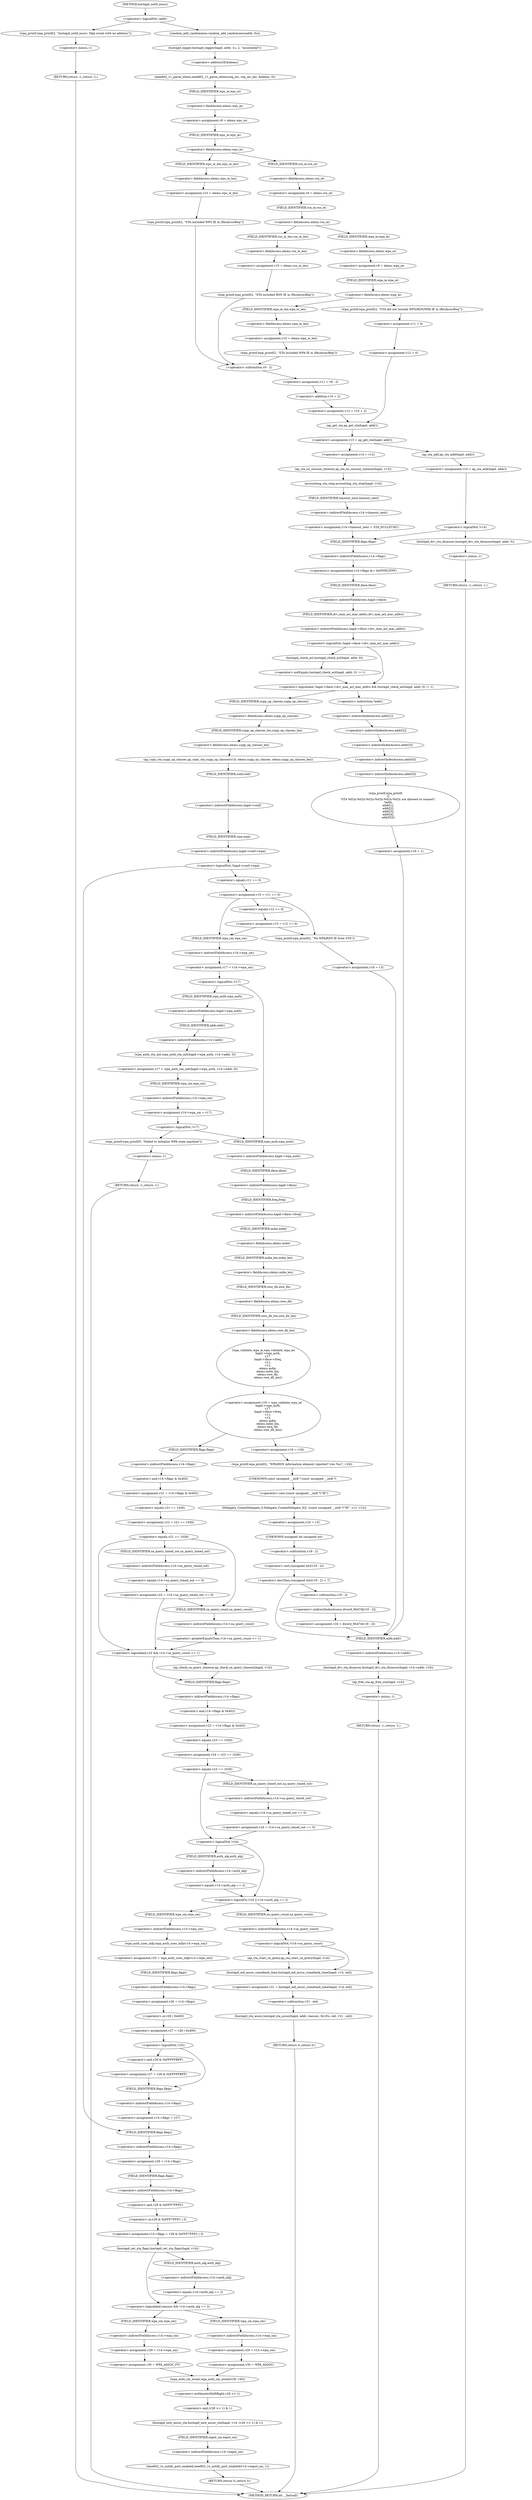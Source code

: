 digraph hostapd_notif_assoc {  
"1000157" [label = "(<operator>.logicalNot,!addr)" ]
"1000160" [label = "(wpa_printf,wpa_printf(2, \"hostapd_notif_assoc: Skip event with no address\"))" ]
"1000163" [label = "(RETURN,return -1;,return -1;)" ]
"1000164" [label = "(<operator>.minus,-1)" ]
"1000166" [label = "(random_add_randomness,random_add_randomness(addr, 6u))" ]
"1000169" [label = "(hostapd_logger,hostapd_logger(hapd, addr, 1u, 2, \"associated\"))" ]
"1000175" [label = "(ieee802_11_parse_elems,ieee802_11_parse_elems(req_ies, req_ies_len, &elems, 0))" ]
"1000178" [label = "(<operator>.addressOf,&elems)" ]
"1000181" [label = "(<operator>.assignment,v9 = elems.wps_ie)" ]
"1000183" [label = "(<operator>.fieldAccess,elems.wps_ie)" ]
"1000185" [label = "(FIELD_IDENTIFIER,wps_ie,wps_ie)" ]
"1000187" [label = "(<operator>.fieldAccess,elems.wps_ie)" ]
"1000189" [label = "(FIELD_IDENTIFIER,wps_ie,wps_ie)" ]
"1000191" [label = "(<operator>.assignment,v10 = elems.wps_ie_len)" ]
"1000193" [label = "(<operator>.fieldAccess,elems.wps_ie_len)" ]
"1000195" [label = "(FIELD_IDENTIFIER,wps_ie_len,wps_ie_len)" ]
"1000196" [label = "(wpa_printf,wpa_printf(2, \"STA included WPS IE in (Re)AssocReq\"))" ]
"1000200" [label = "(<operator>.assignment,v11 = v9 - 2)" ]
"1000202" [label = "(<operator>.subtraction,v9 - 2)" ]
"1000205" [label = "(<operator>.assignment,v12 = v10 + 2)" ]
"1000207" [label = "(<operator>.addition,v10 + 2)" ]
"1000211" [label = "(<operator>.assignment,v9 = elems.rsn_ie)" ]
"1000213" [label = "(<operator>.fieldAccess,elems.rsn_ie)" ]
"1000215" [label = "(FIELD_IDENTIFIER,rsn_ie,rsn_ie)" ]
"1000217" [label = "(<operator>.fieldAccess,elems.rsn_ie)" ]
"1000219" [label = "(FIELD_IDENTIFIER,rsn_ie,rsn_ie)" ]
"1000221" [label = "(<operator>.assignment,v10 = elems.rsn_ie_len)" ]
"1000223" [label = "(<operator>.fieldAccess,elems.rsn_ie_len)" ]
"1000225" [label = "(FIELD_IDENTIFIER,rsn_ie_len,rsn_ie_len)" ]
"1000226" [label = "(wpa_printf,wpa_printf(2, \"STA included RSN IE in (Re)AssocReq\"))" ]
"1000230" [label = "(<operator>.assignment,v9 = elems.wpa_ie)" ]
"1000232" [label = "(<operator>.fieldAccess,elems.wpa_ie)" ]
"1000234" [label = "(FIELD_IDENTIFIER,wpa_ie,wpa_ie)" ]
"1000236" [label = "(<operator>.fieldAccess,elems.wpa_ie)" ]
"1000238" [label = "(FIELD_IDENTIFIER,wpa_ie,wpa_ie)" ]
"1000240" [label = "(<operator>.assignment,v10 = elems.wpa_ie_len)" ]
"1000242" [label = "(<operator>.fieldAccess,elems.wpa_ie_len)" ]
"1000244" [label = "(FIELD_IDENTIFIER,wpa_ie_len,wpa_ie_len)" ]
"1000245" [label = "(wpa_printf,wpa_printf(2, \"STA included WPA IE in (Re)AssocReq\"))" ]
"1000249" [label = "(wpa_printf,wpa_printf(2, \"STA did not include WPS/RSN/WPA IE in (Re)AssocReq\"))" ]
"1000252" [label = "(<operator>.assignment,v11 = 0)" ]
"1000255" [label = "(<operator>.assignment,v12 = 0)" ]
"1000259" [label = "(<operator>.assignment,v13 = ap_get_sta(hapd, addr))" ]
"1000261" [label = "(ap_get_sta,ap_get_sta(hapd, addr))" ]
"1000267" [label = "(<operator>.assignment,v14 = v13)" ]
"1000270" [label = "(ap_sta_no_session_timeout,ap_sta_no_session_timeout(hapd, v13))" ]
"1000273" [label = "(accounting_sta_stop,accounting_sta_stop(hapd, v14))" ]
"1000276" [label = "(<operator>.assignment,v14->timeout_next = STA_NULLFUNC)" ]
"1000277" [label = "(<operator>.indirectFieldAccess,v14->timeout_next)" ]
"1000279" [label = "(FIELD_IDENTIFIER,timeout_next,timeout_next)" ]
"1000283" [label = "(<operator>.assignment,v14 = ap_sta_add(hapd, addr))" ]
"1000285" [label = "(ap_sta_add,ap_sta_add(hapd, addr))" ]
"1000289" [label = "(<operator>.logicalNot,!v14)" ]
"1000292" [label = "(hostapd_drv_sta_disassoc,hostapd_drv_sta_disassoc(hapd, addr, 5))" ]
"1000296" [label = "(RETURN,return -1;,return -1;)" ]
"1000297" [label = "(<operator>.minus,-1)" ]
"1000299" [label = "(<operators>.assignmentAnd,v14->flags &= 0xFFFECFFF)" ]
"1000300" [label = "(<operator>.indirectFieldAccess,v14->flags)" ]
"1000302" [label = "(FIELD_IDENTIFIER,flags,flags)" ]
"1000305" [label = "(<operator>.logicalAnd,!hapd->iface->drv_max_acl_mac_addrs && hostapd_check_acl(hapd, addr, 0) != 1)" ]
"1000306" [label = "(<operator>.logicalNot,!hapd->iface->drv_max_acl_mac_addrs)" ]
"1000307" [label = "(<operator>.indirectFieldAccess,hapd->iface->drv_max_acl_mac_addrs)" ]
"1000308" [label = "(<operator>.indirectFieldAccess,hapd->iface)" ]
"1000310" [label = "(FIELD_IDENTIFIER,iface,iface)" ]
"1000311" [label = "(FIELD_IDENTIFIER,drv_max_acl_mac_addrs,drv_max_acl_mac_addrs)" ]
"1000312" [label = "(<operator>.notEquals,hostapd_check_acl(hapd, addr, 0) != 1)" ]
"1000313" [label = "(hostapd_check_acl,hostapd_check_acl(hapd, addr, 0))" ]
"1000319" [label = "(wpa_printf,wpa_printf(\n      3,\n      \"STA %02x:%02x:%02x:%02x:%02x:%02x not allowed to connect\",\n      *addr,\n      addr[1],\n      addr[2],\n      addr[3],\n      addr[4],\n      addr[5]))" ]
"1000322" [label = "(<operator>.indirection,*addr)" ]
"1000324" [label = "(<operator>.indirectIndexAccess,addr[1])" ]
"1000327" [label = "(<operator>.indirectIndexAccess,addr[2])" ]
"1000330" [label = "(<operator>.indirectIndexAccess,addr[3])" ]
"1000333" [label = "(<operator>.indirectIndexAccess,addr[4])" ]
"1000336" [label = "(<operator>.indirectIndexAccess,addr[5])" ]
"1000339" [label = "(<operator>.assignment,v16 = 1)" ]
"1000343" [label = "(ap_copy_sta_supp_op_classes,ap_copy_sta_supp_op_classes(v14, elems.supp_op_classes, elems.supp_op_classes_len))" ]
"1000345" [label = "(<operator>.fieldAccess,elems.supp_op_classes)" ]
"1000347" [label = "(FIELD_IDENTIFIER,supp_op_classes,supp_op_classes)" ]
"1000348" [label = "(<operator>.fieldAccess,elems.supp_op_classes_len)" ]
"1000350" [label = "(FIELD_IDENTIFIER,supp_op_classes_len,supp_op_classes_len)" ]
"1000352" [label = "(<operator>.logicalNot,!hapd->conf->wpa)" ]
"1000353" [label = "(<operator>.indirectFieldAccess,hapd->conf->wpa)" ]
"1000354" [label = "(<operator>.indirectFieldAccess,hapd->conf)" ]
"1000356" [label = "(FIELD_IDENTIFIER,conf,conf)" ]
"1000357" [label = "(FIELD_IDENTIFIER,wpa,wpa)" ]
"1000360" [label = "(<operator>.assignment,v28 = v14->flags)" ]
"1000362" [label = "(<operator>.indirectFieldAccess,v14->flags)" ]
"1000364" [label = "(FIELD_IDENTIFIER,flags,flags)" ]
"1000365" [label = "(<operator>.assignment,v14->flags = v28 & 0xFFF7FFFC | 3)" ]
"1000366" [label = "(<operator>.indirectFieldAccess,v14->flags)" ]
"1000368" [label = "(FIELD_IDENTIFIER,flags,flags)" ]
"1000369" [label = "(<operator>.or,v28 & 0xFFF7FFFC | 3)" ]
"1000370" [label = "(<operator>.and,v28 & 0xFFF7FFFC)" ]
"1000374" [label = "(hostapd_set_sta_flags,hostapd_set_sta_flags(hapd, v14))" ]
"1000378" [label = "(<operator>.logicalAnd,reassoc && v14->auth_alg == 2)" ]
"1000380" [label = "(<operator>.equals,v14->auth_alg == 2)" ]
"1000381" [label = "(<operator>.indirectFieldAccess,v14->auth_alg)" ]
"1000383" [label = "(FIELD_IDENTIFIER,auth_alg,auth_alg)" ]
"1000386" [label = "(<operator>.assignment,v29 = v14->wpa_sm)" ]
"1000388" [label = "(<operator>.indirectFieldAccess,v14->wpa_sm)" ]
"1000390" [label = "(FIELD_IDENTIFIER,wpa_sm,wpa_sm)" ]
"1000391" [label = "(<operator>.assignment,v30 = WPA_ASSOC_FT)" ]
"1000396" [label = "(<operator>.assignment,v29 = v14->wpa_sm)" ]
"1000398" [label = "(<operator>.indirectFieldAccess,v14->wpa_sm)" ]
"1000400" [label = "(FIELD_IDENTIFIER,wpa_sm,wpa_sm)" ]
"1000401" [label = "(<operator>.assignment,v30 = WPA_ASSOC)" ]
"1000404" [label = "(wpa_auth_sm_event,wpa_auth_sm_event(v29, v30))" ]
"1000407" [label = "(hostapd_new_assoc_sta,hostapd_new_assoc_sta(hapd, v14, (v28 >> 1) & 1))" ]
"1000410" [label = "(<operator>.and,(v28 >> 1) & 1)" ]
"1000411" [label = "(<operator>.arithmeticShiftRight,v28 >> 1)" ]
"1000415" [label = "(ieee802_1x_notify_port_enabled,ieee802_1x_notify_port_enabled(v14->eapol_sm, 1))" ]
"1000416" [label = "(<operator>.indirectFieldAccess,v14->eapol_sm)" ]
"1000418" [label = "(FIELD_IDENTIFIER,eapol_sm,eapol_sm)" ]
"1000420" [label = "(RETURN,return 0;,return 0;)" ]
"1000422" [label = "(<operator>.assignment,v15 = v11 == 0)" ]
"1000424" [label = "(<operator>.equals,v11 == 0)" ]
"1000429" [label = "(<operator>.assignment,v15 = v12 == 0)" ]
"1000431" [label = "(<operator>.equals,v12 == 0)" ]
"1000437" [label = "(wpa_printf,wpa_printf(2, \"No WPA/RSN IE from STA\"))" ]
"1000440" [label = "(<operator>.assignment,v16 = 13)" ]
"1000444" [label = "(hostapd_drv_sta_disassoc,hostapd_drv_sta_disassoc(hapd, v14->addr, v16))" ]
"1000446" [label = "(<operator>.indirectFieldAccess,v14->addr)" ]
"1000448" [label = "(FIELD_IDENTIFIER,addr,addr)" ]
"1000450" [label = "(ap_free_sta,ap_free_sta(hapd, v14))" ]
"1000453" [label = "(RETURN,return -1;,return -1;)" ]
"1000454" [label = "(<operator>.minus,-1)" ]
"1000456" [label = "(<operator>.assignment,v17 = v14->wpa_sm)" ]
"1000458" [label = "(<operator>.indirectFieldAccess,v14->wpa_sm)" ]
"1000460" [label = "(FIELD_IDENTIFIER,wpa_sm,wpa_sm)" ]
"1000462" [label = "(<operator>.logicalNot,!v17)" ]
"1000465" [label = "(<operator>.assignment,v17 = wpa_auth_sta_init(hapd->wpa_auth, v14->addr, 0))" ]
"1000467" [label = "(wpa_auth_sta_init,wpa_auth_sta_init(hapd->wpa_auth, v14->addr, 0))" ]
"1000468" [label = "(<operator>.indirectFieldAccess,hapd->wpa_auth)" ]
"1000470" [label = "(FIELD_IDENTIFIER,wpa_auth,wpa_auth)" ]
"1000471" [label = "(<operator>.indirectFieldAccess,v14->addr)" ]
"1000473" [label = "(FIELD_IDENTIFIER,addr,addr)" ]
"1000475" [label = "(<operator>.assignment,v14->wpa_sm = v17)" ]
"1000476" [label = "(<operator>.indirectFieldAccess,v14->wpa_sm)" ]
"1000478" [label = "(FIELD_IDENTIFIER,wpa_sm,wpa_sm)" ]
"1000481" [label = "(<operator>.logicalNot,!v17)" ]
"1000484" [label = "(wpa_printf,wpa_printf(5, \"Failed to initialize WPA state machine\"))" ]
"1000487" [label = "(RETURN,return -1;,return -1;)" ]
"1000488" [label = "(<operator>.minus,-1)" ]
"1000490" [label = "(<operator>.assignment,v18 = wpa_validate_wpa_ie(\n          hapd->wpa_auth,\n          v17,\n          hapd->iface->freq,\n          v11,\n          v12,\n          elems.mdie,\n          elems.mdie_len,\n          elems.owe_dh,\n          elems.owe_dh_len))" ]
"1000492" [label = "(wpa_validate_wpa_ie,wpa_validate_wpa_ie(\n          hapd->wpa_auth,\n          v17,\n          hapd->iface->freq,\n          v11,\n          v12,\n          elems.mdie,\n          elems.mdie_len,\n          elems.owe_dh,\n          elems.owe_dh_len))" ]
"1000493" [label = "(<operator>.indirectFieldAccess,hapd->wpa_auth)" ]
"1000495" [label = "(FIELD_IDENTIFIER,wpa_auth,wpa_auth)" ]
"1000497" [label = "(<operator>.indirectFieldAccess,hapd->iface->freq)" ]
"1000498" [label = "(<operator>.indirectFieldAccess,hapd->iface)" ]
"1000500" [label = "(FIELD_IDENTIFIER,iface,iface)" ]
"1000501" [label = "(FIELD_IDENTIFIER,freq,freq)" ]
"1000504" [label = "(<operator>.fieldAccess,elems.mdie)" ]
"1000506" [label = "(FIELD_IDENTIFIER,mdie,mdie)" ]
"1000507" [label = "(<operator>.fieldAccess,elems.mdie_len)" ]
"1000509" [label = "(FIELD_IDENTIFIER,mdie_len,mdie_len)" ]
"1000510" [label = "(<operator>.fieldAccess,elems.owe_dh)" ]
"1000512" [label = "(FIELD_IDENTIFIER,owe_dh,owe_dh)" ]
"1000513" [label = "(<operator>.fieldAccess,elems.owe_dh_len)" ]
"1000515" [label = "(FIELD_IDENTIFIER,owe_dh_len,owe_dh_len)" ]
"1000519" [label = "(<operator>.assignment,v19 = v18)" ]
"1000522" [label = "(wpa_printf,wpa_printf(2, \"WPA/RSN information element rejected? (res %u)\", v18))" ]
"1000526" [label = "(Delegate_CreateDelegate_0,Delegate_CreateDelegate_0(2, (const unsigned __int8 *)\"IE\", v11, v12))" ]
"1000528" [label = "(<operator>.cast,(const unsigned __int8 *)\"IE\")" ]
"1000529" [label = "(UNKNOWN,const unsigned __int8 *,const unsigned __int8 *)" ]
"1000533" [label = "(<operator>.assignment,v16 = 13)" ]
"1000537" [label = "(<operator>.lessThan,(unsigned int)(v19 - 2) < 7)" ]
"1000538" [label = "(<operator>.cast,(unsigned int)(v19 - 2))" ]
"1000539" [label = "(UNKNOWN,unsigned int,unsigned int)" ]
"1000540" [label = "(<operator>.subtraction,v19 - 2)" ]
"1000544" [label = "(<operator>.assignment,v16 = dword_90A74[v19 - 2])" ]
"1000546" [label = "(<operator>.indirectIndexAccess,dword_90A74[v19 - 2])" ]
"1000548" [label = "(<operator>.subtraction,v19 - 2)" ]
"1000552" [label = "(<operator>.assignment,v21 = v14->flags & 0x402)" ]
"1000554" [label = "(<operator>.and,v14->flags & 0x402)" ]
"1000555" [label = "(<operator>.indirectFieldAccess,v14->flags)" ]
"1000557" [label = "(FIELD_IDENTIFIER,flags,flags)" ]
"1000559" [label = "(<operator>.assignment,v22 = v21 == 1026)" ]
"1000561" [label = "(<operator>.equals,v21 == 1026)" ]
"1000565" [label = "(<operator>.equals,v21 == 1026)" ]
"1000568" [label = "(<operator>.assignment,v22 = v14->sa_query_timed_out == 0)" ]
"1000570" [label = "(<operator>.equals,v14->sa_query_timed_out == 0)" ]
"1000571" [label = "(<operator>.indirectFieldAccess,v14->sa_query_timed_out)" ]
"1000573" [label = "(FIELD_IDENTIFIER,sa_query_timed_out,sa_query_timed_out)" ]
"1000576" [label = "(<operator>.logicalAnd,v22 && v14->sa_query_count >= 1)" ]
"1000578" [label = "(<operator>.greaterEqualsThan,v14->sa_query_count >= 1)" ]
"1000579" [label = "(<operator>.indirectFieldAccess,v14->sa_query_count)" ]
"1000581" [label = "(FIELD_IDENTIFIER,sa_query_count,sa_query_count)" ]
"1000583" [label = "(ap_check_sa_query_timeout,ap_check_sa_query_timeout(hapd, v14))" ]
"1000586" [label = "(<operator>.assignment,v23 = v14->flags & 0x402)" ]
"1000588" [label = "(<operator>.and,v14->flags & 0x402)" ]
"1000589" [label = "(<operator>.indirectFieldAccess,v14->flags)" ]
"1000591" [label = "(FIELD_IDENTIFIER,flags,flags)" ]
"1000593" [label = "(<operator>.assignment,v24 = v23 == 1026)" ]
"1000595" [label = "(<operator>.equals,v23 == 1026)" ]
"1000599" [label = "(<operator>.equals,v23 == 1026)" ]
"1000602" [label = "(<operator>.assignment,v24 = v14->sa_query_timed_out == 0)" ]
"1000604" [label = "(<operator>.equals,v14->sa_query_timed_out == 0)" ]
"1000605" [label = "(<operator>.indirectFieldAccess,v14->sa_query_timed_out)" ]
"1000607" [label = "(FIELD_IDENTIFIER,sa_query_timed_out,sa_query_timed_out)" ]
"1000610" [label = "(<operator>.logicalOr,!v24 || v14->auth_alg == 2)" ]
"1000611" [label = "(<operator>.logicalNot,!v24)" ]
"1000613" [label = "(<operator>.equals,v14->auth_alg == 2)" ]
"1000614" [label = "(<operator>.indirectFieldAccess,v14->auth_alg)" ]
"1000616" [label = "(FIELD_IDENTIFIER,auth_alg,auth_alg)" ]
"1000619" [label = "(<operator>.assignment,v25 = wpa_auth_uses_mfp(v14->wpa_sm))" ]
"1000621" [label = "(wpa_auth_uses_mfp,wpa_auth_uses_mfp(v14->wpa_sm))" ]
"1000622" [label = "(<operator>.indirectFieldAccess,v14->wpa_sm)" ]
"1000624" [label = "(FIELD_IDENTIFIER,wpa_sm,wpa_sm)" ]
"1000625" [label = "(<operator>.assignment,v26 = v14->flags)" ]
"1000627" [label = "(<operator>.indirectFieldAccess,v14->flags)" ]
"1000629" [label = "(FIELD_IDENTIFIER,flags,flags)" ]
"1000630" [label = "(<operator>.assignment,v27 = v26 | 0x400)" ]
"1000632" [label = "(<operator>.or,v26 | 0x400)" ]
"1000636" [label = "(<operator>.logicalNot,!v25)" ]
"1000638" [label = "(<operator>.assignment,v27 = v26 & 0xFFFFFBFF)" ]
"1000640" [label = "(<operator>.and,v26 & 0xFFFFFBFF)" ]
"1000643" [label = "(<operator>.assignment,v14->flags = v27)" ]
"1000644" [label = "(<operator>.indirectFieldAccess,v14->flags)" ]
"1000646" [label = "(FIELD_IDENTIFIER,flags,flags)" ]
"1000650" [label = "(<operator>.logicalNot,!v14->sa_query_count)" ]
"1000651" [label = "(<operator>.indirectFieldAccess,v14->sa_query_count)" ]
"1000653" [label = "(FIELD_IDENTIFIER,sa_query_count,sa_query_count)" ]
"1000654" [label = "(ap_sta_start_sa_query,ap_sta_start_sa_query(hapd, v14))" ]
"1000657" [label = "(<operator>.assignment,v31 = hostapd_eid_assoc_comeback_time(hapd, v14, eid))" ]
"1000659" [label = "(hostapd_eid_assoc_comeback_time,hostapd_eid_assoc_comeback_time(hapd, v14, eid))" ]
"1000663" [label = "(hostapd_sta_assoc,hostapd_sta_assoc(hapd, addr, reassoc, 0x1Eu, eid, v31 - eid))" ]
"1000669" [label = "(<operator>.subtraction,v31 - eid)" ]
"1000672" [label = "(RETURN,return 0;,return 0;)" ]
"1000125" [label = "(METHOD,hostapd_notif_assoc)" ]
"1000674" [label = "(METHOD_RETURN,int __fastcall)" ]
  "1000157" -> "1000160" 
  "1000157" -> "1000166" 
  "1000160" -> "1000164" 
  "1000163" -> "1000674" 
  "1000164" -> "1000163" 
  "1000166" -> "1000169" 
  "1000169" -> "1000178" 
  "1000175" -> "1000185" 
  "1000178" -> "1000175" 
  "1000181" -> "1000189" 
  "1000183" -> "1000181" 
  "1000185" -> "1000183" 
  "1000187" -> "1000195" 
  "1000187" -> "1000215" 
  "1000189" -> "1000187" 
  "1000191" -> "1000196" 
  "1000193" -> "1000191" 
  "1000195" -> "1000193" 
  "1000196" -> "1000202" 
  "1000200" -> "1000207" 
  "1000202" -> "1000200" 
  "1000205" -> "1000261" 
  "1000207" -> "1000205" 
  "1000211" -> "1000219" 
  "1000213" -> "1000211" 
  "1000215" -> "1000213" 
  "1000217" -> "1000225" 
  "1000217" -> "1000234" 
  "1000219" -> "1000217" 
  "1000221" -> "1000226" 
  "1000223" -> "1000221" 
  "1000225" -> "1000223" 
  "1000226" -> "1000202" 
  "1000230" -> "1000238" 
  "1000232" -> "1000230" 
  "1000234" -> "1000232" 
  "1000236" -> "1000244" 
  "1000236" -> "1000249" 
  "1000238" -> "1000236" 
  "1000240" -> "1000245" 
  "1000242" -> "1000240" 
  "1000244" -> "1000242" 
  "1000245" -> "1000202" 
  "1000249" -> "1000252" 
  "1000252" -> "1000255" 
  "1000255" -> "1000261" 
  "1000259" -> "1000267" 
  "1000259" -> "1000285" 
  "1000261" -> "1000259" 
  "1000267" -> "1000270" 
  "1000270" -> "1000273" 
  "1000273" -> "1000279" 
  "1000276" -> "1000302" 
  "1000277" -> "1000276" 
  "1000279" -> "1000277" 
  "1000283" -> "1000289" 
  "1000285" -> "1000283" 
  "1000289" -> "1000292" 
  "1000289" -> "1000302" 
  "1000292" -> "1000297" 
  "1000296" -> "1000674" 
  "1000297" -> "1000296" 
  "1000299" -> "1000310" 
  "1000300" -> "1000299" 
  "1000302" -> "1000300" 
  "1000305" -> "1000322" 
  "1000305" -> "1000347" 
  "1000306" -> "1000305" 
  "1000306" -> "1000313" 
  "1000307" -> "1000306" 
  "1000308" -> "1000311" 
  "1000310" -> "1000308" 
  "1000311" -> "1000307" 
  "1000312" -> "1000305" 
  "1000313" -> "1000312" 
  "1000319" -> "1000339" 
  "1000322" -> "1000324" 
  "1000324" -> "1000327" 
  "1000327" -> "1000330" 
  "1000330" -> "1000333" 
  "1000333" -> "1000336" 
  "1000336" -> "1000319" 
  "1000339" -> "1000448" 
  "1000343" -> "1000356" 
  "1000345" -> "1000350" 
  "1000347" -> "1000345" 
  "1000348" -> "1000343" 
  "1000350" -> "1000348" 
  "1000352" -> "1000364" 
  "1000352" -> "1000424" 
  "1000353" -> "1000352" 
  "1000354" -> "1000357" 
  "1000356" -> "1000354" 
  "1000357" -> "1000353" 
  "1000360" -> "1000368" 
  "1000362" -> "1000360" 
  "1000364" -> "1000362" 
  "1000365" -> "1000374" 
  "1000366" -> "1000370" 
  "1000368" -> "1000366" 
  "1000369" -> "1000365" 
  "1000370" -> "1000369" 
  "1000374" -> "1000378" 
  "1000374" -> "1000383" 
  "1000378" -> "1000390" 
  "1000378" -> "1000400" 
  "1000380" -> "1000378" 
  "1000381" -> "1000380" 
  "1000383" -> "1000381" 
  "1000386" -> "1000391" 
  "1000388" -> "1000386" 
  "1000390" -> "1000388" 
  "1000391" -> "1000404" 
  "1000396" -> "1000401" 
  "1000398" -> "1000396" 
  "1000400" -> "1000398" 
  "1000401" -> "1000404" 
  "1000404" -> "1000411" 
  "1000407" -> "1000418" 
  "1000410" -> "1000407" 
  "1000411" -> "1000410" 
  "1000415" -> "1000420" 
  "1000416" -> "1000415" 
  "1000418" -> "1000416" 
  "1000420" -> "1000674" 
  "1000422" -> "1000431" 
  "1000422" -> "1000437" 
  "1000422" -> "1000460" 
  "1000424" -> "1000422" 
  "1000429" -> "1000437" 
  "1000429" -> "1000460" 
  "1000431" -> "1000429" 
  "1000437" -> "1000440" 
  "1000440" -> "1000448" 
  "1000444" -> "1000450" 
  "1000446" -> "1000444" 
  "1000448" -> "1000446" 
  "1000450" -> "1000454" 
  "1000453" -> "1000674" 
  "1000454" -> "1000453" 
  "1000456" -> "1000462" 
  "1000458" -> "1000456" 
  "1000460" -> "1000458" 
  "1000462" -> "1000470" 
  "1000462" -> "1000495" 
  "1000465" -> "1000478" 
  "1000467" -> "1000465" 
  "1000468" -> "1000473" 
  "1000470" -> "1000468" 
  "1000471" -> "1000467" 
  "1000473" -> "1000471" 
  "1000475" -> "1000481" 
  "1000476" -> "1000475" 
  "1000478" -> "1000476" 
  "1000481" -> "1000484" 
  "1000481" -> "1000495" 
  "1000484" -> "1000488" 
  "1000487" -> "1000674" 
  "1000488" -> "1000487" 
  "1000490" -> "1000519" 
  "1000490" -> "1000557" 
  "1000492" -> "1000490" 
  "1000493" -> "1000500" 
  "1000495" -> "1000493" 
  "1000497" -> "1000506" 
  "1000498" -> "1000501" 
  "1000500" -> "1000498" 
  "1000501" -> "1000497" 
  "1000504" -> "1000509" 
  "1000506" -> "1000504" 
  "1000507" -> "1000512" 
  "1000509" -> "1000507" 
  "1000510" -> "1000515" 
  "1000512" -> "1000510" 
  "1000513" -> "1000492" 
  "1000515" -> "1000513" 
  "1000519" -> "1000522" 
  "1000522" -> "1000529" 
  "1000526" -> "1000533" 
  "1000528" -> "1000526" 
  "1000529" -> "1000528" 
  "1000533" -> "1000539" 
  "1000537" -> "1000548" 
  "1000537" -> "1000448" 
  "1000538" -> "1000537" 
  "1000539" -> "1000540" 
  "1000540" -> "1000538" 
  "1000544" -> "1000448" 
  "1000546" -> "1000544" 
  "1000548" -> "1000546" 
  "1000552" -> "1000561" 
  "1000554" -> "1000552" 
  "1000555" -> "1000554" 
  "1000557" -> "1000555" 
  "1000559" -> "1000565" 
  "1000561" -> "1000559" 
  "1000565" -> "1000573" 
  "1000565" -> "1000576" 
  "1000565" -> "1000581" 
  "1000568" -> "1000576" 
  "1000568" -> "1000581" 
  "1000570" -> "1000568" 
  "1000571" -> "1000570" 
  "1000573" -> "1000571" 
  "1000576" -> "1000583" 
  "1000576" -> "1000591" 
  "1000578" -> "1000576" 
  "1000579" -> "1000578" 
  "1000581" -> "1000579" 
  "1000583" -> "1000591" 
  "1000586" -> "1000595" 
  "1000588" -> "1000586" 
  "1000589" -> "1000588" 
  "1000591" -> "1000589" 
  "1000593" -> "1000599" 
  "1000595" -> "1000593" 
  "1000599" -> "1000607" 
  "1000599" -> "1000611" 
  "1000602" -> "1000611" 
  "1000604" -> "1000602" 
  "1000605" -> "1000604" 
  "1000607" -> "1000605" 
  "1000610" -> "1000624" 
  "1000610" -> "1000653" 
  "1000611" -> "1000610" 
  "1000611" -> "1000616" 
  "1000613" -> "1000610" 
  "1000614" -> "1000613" 
  "1000616" -> "1000614" 
  "1000619" -> "1000629" 
  "1000621" -> "1000619" 
  "1000622" -> "1000621" 
  "1000624" -> "1000622" 
  "1000625" -> "1000632" 
  "1000627" -> "1000625" 
  "1000629" -> "1000627" 
  "1000630" -> "1000636" 
  "1000632" -> "1000630" 
  "1000636" -> "1000640" 
  "1000636" -> "1000646" 
  "1000638" -> "1000646" 
  "1000640" -> "1000638" 
  "1000643" -> "1000364" 
  "1000644" -> "1000643" 
  "1000646" -> "1000644" 
  "1000650" -> "1000654" 
  "1000650" -> "1000659" 
  "1000651" -> "1000650" 
  "1000653" -> "1000651" 
  "1000654" -> "1000659" 
  "1000657" -> "1000669" 
  "1000659" -> "1000657" 
  "1000663" -> "1000672" 
  "1000669" -> "1000663" 
  "1000672" -> "1000674" 
  "1000125" -> "1000157" 
}
